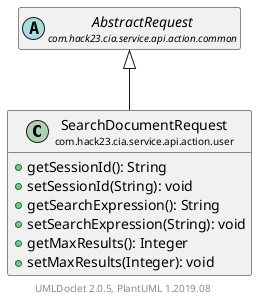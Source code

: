 @startuml
    set namespaceSeparator none
    hide empty fields
    hide empty methods

    class "<size:14>SearchDocumentRequest\n<size:10>com.hack23.cia.service.api.action.user" as com.hack23.cia.service.api.action.user.SearchDocumentRequest [[SearchDocumentRequest.html]] {
        +getSessionId(): String
        +setSessionId(String): void
        +getSearchExpression(): String
        +setSearchExpression(String): void
        +getMaxResults(): Integer
        +setMaxResults(Integer): void
    }

    abstract class "<size:14>AbstractRequest\n<size:10>com.hack23.cia.service.api.action.common" as com.hack23.cia.service.api.action.common.AbstractRequest [[../common/AbstractRequest.html]]

    com.hack23.cia.service.api.action.common.AbstractRequest <|-- com.hack23.cia.service.api.action.user.SearchDocumentRequest

    center footer UMLDoclet 2.0.5, PlantUML 1.2019.08
@enduml
